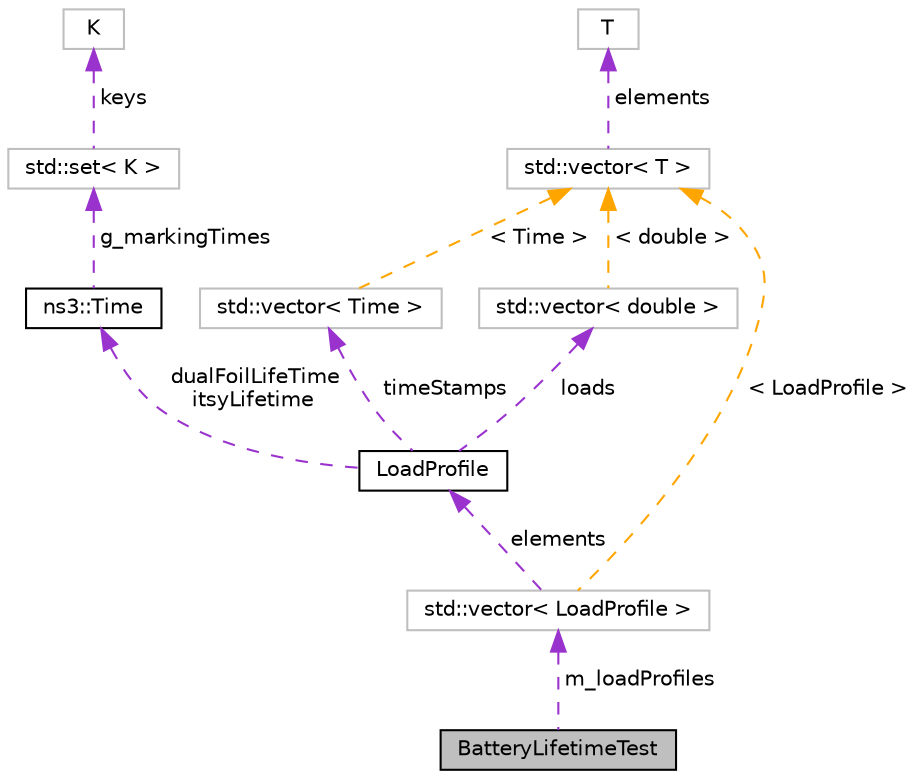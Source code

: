digraph "BatteryLifetimeTest"
{
 // LATEX_PDF_SIZE
  edge [fontname="Helvetica",fontsize="10",labelfontname="Helvetica",labelfontsize="10"];
  node [fontname="Helvetica",fontsize="10",shape=record];
  Node1 [label="BatteryLifetimeTest",height=0.2,width=0.4,color="black", fillcolor="grey75", style="filled", fontcolor="black",tooltip="This example was originally devised as a test, then it was converted to an example."];
  Node2 -> Node1 [dir="back",color="darkorchid3",fontsize="10",style="dashed",label=" m_loadProfiles" ,fontname="Helvetica"];
  Node2 [label="std::vector\< LoadProfile \>",height=0.2,width=0.4,color="grey75", fillcolor="white", style="filled",tooltip=" "];
  Node3 -> Node2 [dir="back",color="darkorchid3",fontsize="10",style="dashed",label=" elements" ,fontname="Helvetica"];
  Node3 [label="LoadProfile",height=0.2,width=0.4,color="black", fillcolor="white", style="filled",URL="$struct_load_profile.html",tooltip=" "];
  Node4 -> Node3 [dir="back",color="darkorchid3",fontsize="10",style="dashed",label=" dualFoilLifeTime\nitsyLifetime" ,fontname="Helvetica"];
  Node4 [label="ns3::Time",height=0.2,width=0.4,color="black", fillcolor="white", style="filled",URL="$classns3_1_1_time.html",tooltip="Simulation virtual time values and global simulation resolution."];
  Node5 -> Node4 [dir="back",color="darkorchid3",fontsize="10",style="dashed",label=" g_markingTimes" ,fontname="Helvetica"];
  Node5 [label="std::set\< K \>",height=0.2,width=0.4,color="grey75", fillcolor="white", style="filled",tooltip=" "];
  Node6 -> Node5 [dir="back",color="darkorchid3",fontsize="10",style="dashed",label=" keys" ,fontname="Helvetica"];
  Node6 [label="K",height=0.2,width=0.4,color="grey75", fillcolor="white", style="filled",tooltip=" "];
  Node7 -> Node3 [dir="back",color="darkorchid3",fontsize="10",style="dashed",label=" timeStamps" ,fontname="Helvetica"];
  Node7 [label="std::vector\< Time \>",height=0.2,width=0.4,color="grey75", fillcolor="white", style="filled",tooltip=" "];
  Node8 -> Node7 [dir="back",color="orange",fontsize="10",style="dashed",label=" \< Time \>" ,fontname="Helvetica"];
  Node8 [label="std::vector\< T \>",height=0.2,width=0.4,color="grey75", fillcolor="white", style="filled",tooltip=" "];
  Node9 -> Node8 [dir="back",color="darkorchid3",fontsize="10",style="dashed",label=" elements" ,fontname="Helvetica"];
  Node9 [label="T",height=0.2,width=0.4,color="grey75", fillcolor="white", style="filled",tooltip=" "];
  Node10 -> Node3 [dir="back",color="darkorchid3",fontsize="10",style="dashed",label=" loads" ,fontname="Helvetica"];
  Node10 [label="std::vector\< double \>",height=0.2,width=0.4,color="grey75", fillcolor="white", style="filled",tooltip=" "];
  Node8 -> Node10 [dir="back",color="orange",fontsize="10",style="dashed",label=" \< double \>" ,fontname="Helvetica"];
  Node8 -> Node2 [dir="back",color="orange",fontsize="10",style="dashed",label=" \< LoadProfile \>" ,fontname="Helvetica"];
}

